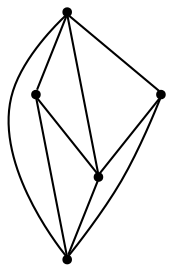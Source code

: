 graph {
  node [shape=point,comment="{\"directed\":false,\"doi\":\"10.1007/978-3-030-35802-0_28\",\"figure\":\"1 (1)\"}"]

  v0 [pos="389.5235067036292,479.2447376418936"]
  v1 [pos="458.4594877704643,272.43103082250417"]
  v2 [pos="320.58336059543484,272.43103082250417"]
  v3 [pos="492.9316592423455,375.8369701598972"]
  v4 [pos="286.1153859591217,375.8369701598972"]

  v0 -- v1 [id="-1",pos="389.5235067036292,479.2447376418936 561.8686577238639,513.7124488195101 561.8686577238639,272.43115799778093 458.4594877704643,272.43103082250417"]
  v0 -- v2 [id="-2",pos="389.5235067036292,479.2447376418936 217.17627316271495,513.7123057473237 217.17627316271495,272.430999028685 320.58336059543484,272.43103082250417"]
  v3 -- v2 [id="-3",pos="492.9316592423455,375.8369701598972 320.58336059543484,272.43103082250417 320.58336059543484,272.43103082250417 320.58336059543484,272.43103082250417"]
  v3 -- v0 [id="-4",pos="492.9316592423455,375.8369701598972 389.5235067036292,479.2447376418936 389.5235067036292,479.2447376418936 389.5235067036292,479.2447376418936"]
  v1 -- v3 [id="-5",pos="458.4594877704643,272.43103082250417 492.9316592423455,375.8369701598972 492.9316592423455,375.8369701598972 492.9316592423455,375.8369701598972"]
  v4 -- v3 [id="-6",pos="286.1153859591217,375.8369701598972 492.9316592423455,375.8369701598972 492.9316592423455,375.8369701598972 492.9316592423455,375.8369701598972"]
  v4 -- v2 [id="-7",pos="286.1153859591217,375.8369701598972 320.58336059543484,272.43103082250417 320.58336059543484,272.43103082250417 320.58336059543484,272.43103082250417"]
  v0 -- v4 [id="-8",pos="389.5235067036292,479.2447376418936 286.1153859591217,375.8369701598972 286.1153859591217,375.8369701598972 286.1153859591217,375.8369701598972"]
  v2 -- v1 [id="-9",pos="320.58336059543484,272.43103082250417 458.4594877704643,272.43103082250417 458.4594877704643,272.43103082250417 458.4594877704643,272.43103082250417"]
}
